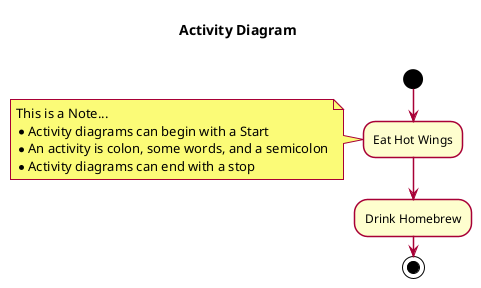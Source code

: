 @startuml Samples

    ' ================================= TWEAKS =================================
    skin rose
    skinparam classFontName Calibri
    skinparam shadowing false
    ' --------------------------------------------------------------------------

    title Activity Diagram \n

    start

    :Eat Hot Wings;

    note left
        This is a Note...
        * Activity diagrams can begin with a Start
        * An activity is colon, some words, and a semicolon
        * Activity diagrams can end with a stop
    end note

    :Drink Homebrew;

    stop

@enduml